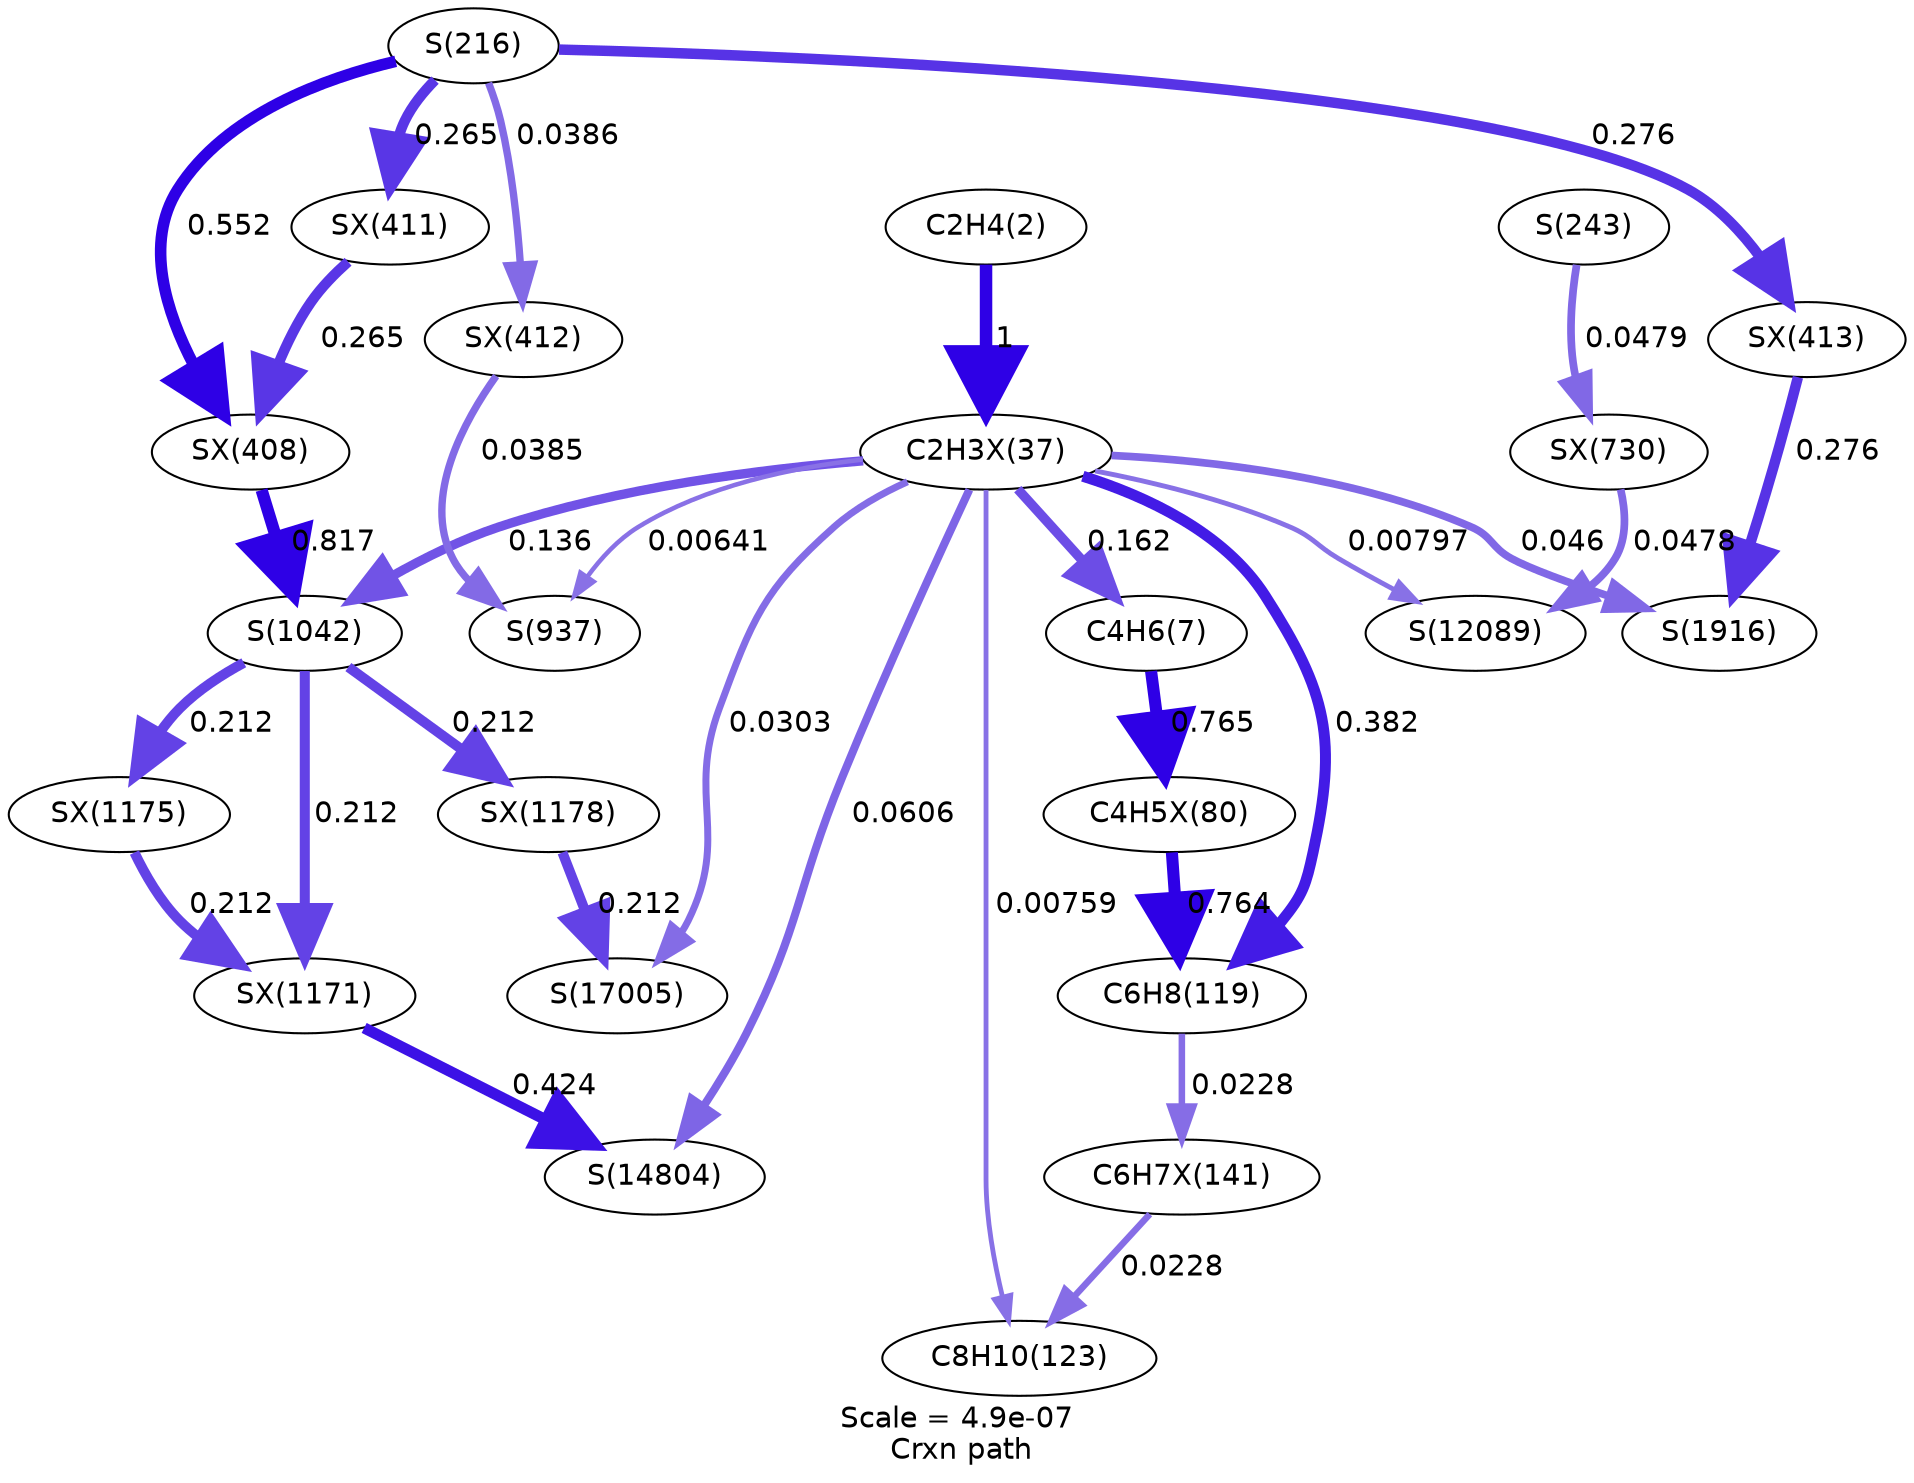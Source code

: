 digraph reaction_paths {
center=1;
s5 -> s31[fontname="Helvetica", style="setlinewidth(6)", arrowsize=3, color="0.7, 1.5, 0.9"
, label=" 1"];
s31 -> s8[fontname="Helvetica", style="setlinewidth(4.62)", arrowsize=2.31, color="0.7, 0.662, 0.9"
, label=" 0.162"];
s31 -> s10[fontname="Helvetica", style="setlinewidth(5.27)", arrowsize=2.64, color="0.7, 0.882, 0.9"
, label=" 0.382"];
s31 -> s18[fontname="Helvetica", style="setlinewidth(4.49)", arrowsize=2.25, color="0.7, 0.636, 0.9"
, label=" 0.136"];
s31 -> s19[fontname="Helvetica", style="setlinewidth(3.68)", arrowsize=1.84, color="0.7, 0.546, 0.9"
, label=" 0.046"];
s31 -> s11[fontname="Helvetica", style="setlinewidth(2.32)", arrowsize=1.16, color="0.7, 0.508, 0.9"
, label=" 0.00759"];
s31 -> s17[fontname="Helvetica", style="setlinewidth(2.19)", arrowsize=1.09, color="0.7, 0.506, 0.9"
, label=" 0.00641"];
s31 -> s25[fontname="Helvetica", style="setlinewidth(2.35)", arrowsize=1.18, color="0.7, 0.508, 0.9"
, label=" 0.00797"];
s31 -> s26[fontname="Helvetica", style="setlinewidth(3.88)", arrowsize=1.94, color="0.7, 0.561, 0.9"
, label=" 0.0606"];
s31 -> s27[fontname="Helvetica", style="setlinewidth(3.36)", arrowsize=1.68, color="0.7, 0.53, 0.9"
, label=" 0.0303"];
s8 -> s33[fontname="Helvetica", style="setlinewidth(5.8)", arrowsize=2.9, color="0.7, 1.26, 0.9"
, label=" 0.765"];
s33 -> s10[fontname="Helvetica", style="setlinewidth(5.8)", arrowsize=2.9, color="0.7, 1.26, 0.9"
, label=" 0.764"];
s10 -> s35[fontname="Helvetica", style="setlinewidth(3.14)", arrowsize=1.57, color="0.7, 0.523, 0.9"
, label=" 0.0228"];
s13 -> s41[fontname="Helvetica", style="setlinewidth(3.54)", arrowsize=1.77, color="0.7, 0.539, 0.9"
, label=" 0.0386"];
s13 -> s38[fontname="Helvetica", style="setlinewidth(5.55)", arrowsize=2.78, color="0.7, 1.05, 0.9"
, label=" 0.552"];
s13 -> s40[fontname="Helvetica", style="setlinewidth(5)", arrowsize=2.5, color="0.7, 0.765, 0.9"
, label=" 0.265"];
s13 -> s42[fontname="Helvetica", style="setlinewidth(5.03)", arrowsize=2.51, color="0.7, 0.776, 0.9"
, label=" 0.276"];
s41 -> s17[fontname="Helvetica", style="setlinewidth(3.54)", arrowsize=1.77, color="0.7, 0.538, 0.9"
, label=" 0.0385"];
s38 -> s18[fontname="Helvetica", style="setlinewidth(5.85)", arrowsize=2.92, color="0.7, 1.32, 0.9"
, label=" 0.817"];
s40 -> s38[fontname="Helvetica", style="setlinewidth(5)", arrowsize=2.5, color="0.7, 0.765, 0.9"
, label=" 0.265"];
s18 -> s48[fontname="Helvetica", style="setlinewidth(4.83)", arrowsize=2.41, color="0.7, 0.712, 0.9"
, label=" 0.212"];
s18 -> s50[fontname="Helvetica", style="setlinewidth(4.83)", arrowsize=2.41, color="0.7, 0.712, 0.9"
, label=" 0.212"];
s18 -> s53[fontname="Helvetica", style="setlinewidth(4.83)", arrowsize=2.41, color="0.7, 0.712, 0.9"
, label=" 0.212"];
s42 -> s19[fontname="Helvetica", style="setlinewidth(5.03)", arrowsize=2.51, color="0.7, 0.776, 0.9"
, label=" 0.276"];
s35 -> s11[fontname="Helvetica", style="setlinewidth(3.14)", arrowsize=1.57, color="0.7, 0.523, 0.9"
, label=" 0.0228"];
s15 -> s46[fontname="Helvetica", style="setlinewidth(3.71)", arrowsize=1.85, color="0.7, 0.548, 0.9"
, label=" 0.0479"];
s46 -> s25[fontname="Helvetica", style="setlinewidth(3.71)", arrowsize=1.85, color="0.7, 0.548, 0.9"
, label=" 0.0478"];
s48 -> s26[fontname="Helvetica", style="setlinewidth(5.35)", arrowsize=2.68, color="0.7, 0.924, 0.9"
, label=" 0.424"];
s50 -> s48[fontname="Helvetica", style="setlinewidth(4.83)", arrowsize=2.41, color="0.7, 0.712, 0.9"
, label=" 0.212"];
s53 -> s27[fontname="Helvetica", style="setlinewidth(4.83)", arrowsize=2.41, color="0.7, 0.712, 0.9"
, label=" 0.212"];
s5 [ fontname="Helvetica", label="C2H4(2)"];
s8 [ fontname="Helvetica", label="C4H6(7)"];
s10 [ fontname="Helvetica", label="C6H8(119)"];
s11 [ fontname="Helvetica", label="C8H10(123)"];
s13 [ fontname="Helvetica", label="S(216)"];
s15 [ fontname="Helvetica", label="S(243)"];
s17 [ fontname="Helvetica", label="S(937)"];
s18 [ fontname="Helvetica", label="S(1042)"];
s19 [ fontname="Helvetica", label="S(1916)"];
s25 [ fontname="Helvetica", label="S(12089)"];
s26 [ fontname="Helvetica", label="S(14804)"];
s27 [ fontname="Helvetica", label="S(17005)"];
s31 [ fontname="Helvetica", label="C2H3X(37)"];
s33 [ fontname="Helvetica", label="C4H5X(80)"];
s35 [ fontname="Helvetica", label="C6H7X(141)"];
s38 [ fontname="Helvetica", label="SX(408)"];
s40 [ fontname="Helvetica", label="SX(411)"];
s41 [ fontname="Helvetica", label="SX(412)"];
s42 [ fontname="Helvetica", label="SX(413)"];
s46 [ fontname="Helvetica", label="SX(730)"];
s48 [ fontname="Helvetica", label="SX(1171)"];
s50 [ fontname="Helvetica", label="SX(1175)"];
s53 [ fontname="Helvetica", label="SX(1178)"];
 label = "Scale = 4.9e-07\l Crxn path";
 fontname = "Helvetica";
}
